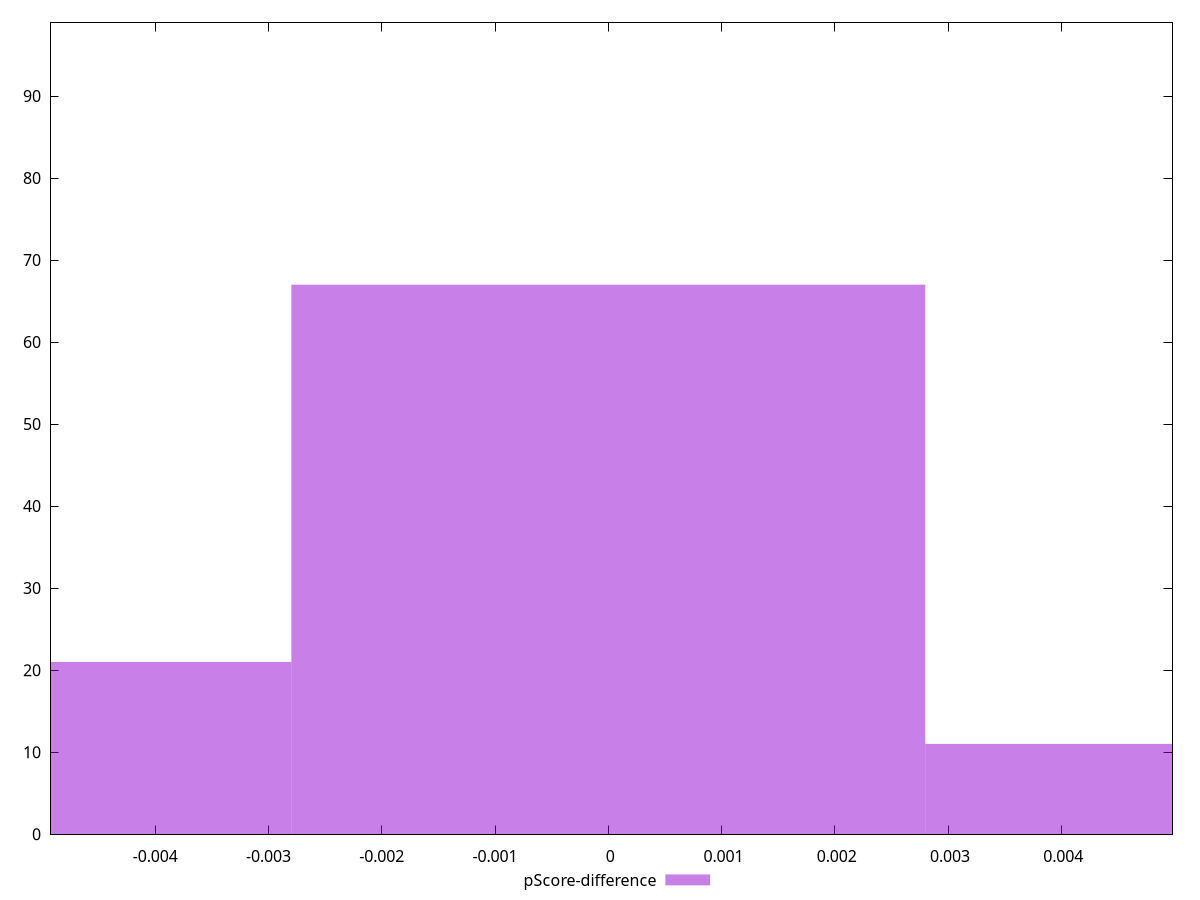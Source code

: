 reset

$pScoreDifference <<EOF
0 67
0.005598258142416797 11
-0.005598258142416797 21
EOF

set key outside below
set boxwidth 0.005598258142416797
set xrange [-0.004930499045576742:0.0049824909956448366]
set yrange [0:99]
set trange [0:99]
set style fill transparent solid 0.5 noborder
set terminal svg size 640, 490 enhanced background rgb 'white'
set output "reports/report_00027_2021-02-24T12-40-31.850Z/interactive/samples/card/pScore-difference/histogram.svg"

plot $pScoreDifference title "pScore-difference" with boxes

reset
